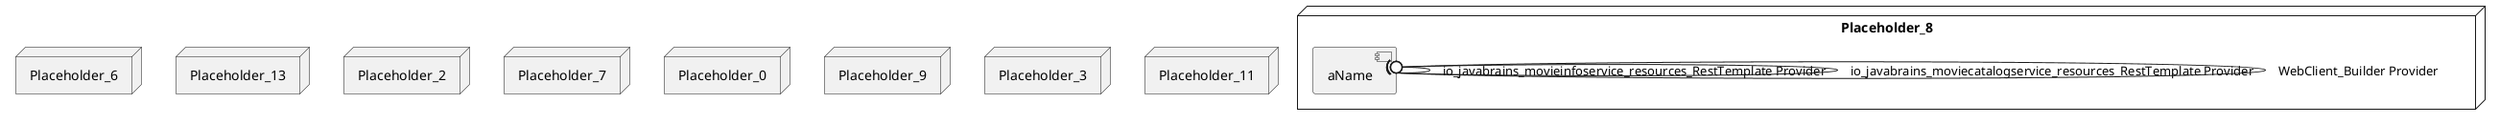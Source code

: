 @startuml
skinparam fixCircleLabelOverlapping true
node Placeholder_8 {
[aName] [[koushikkothagal-spring-boot-microservices-workshop.system#_q02x4btpEe6NFo6ejmMMWQ]]
}
node Placeholder_6 {
[aName] [[koushikkothagal-spring-boot-microservices-workshop.system#_q02x4btpEe6NFo6ejmMMWQ]]
}
node Placeholder_13 {
[aName] [[koushikkothagal-spring-boot-microservices-workshop.system#_q02x4btpEe6NFo6ejmMMWQ]]
}
node Placeholder_2 {
[aName] [[koushikkothagal-spring-boot-microservices-workshop.system#_q02x4btpEe6NFo6ejmMMWQ]]
}
node Placeholder_7 {
[aName] [[koushikkothagal-spring-boot-microservices-workshop.system#_q02x4btpEe6NFo6ejmMMWQ]]
}
node Placeholder_0 {
[aName] [[koushikkothagal-spring-boot-microservices-workshop.system#_q02x4btpEe6NFo6ejmMMWQ]]
}
node Placeholder_9 {
[aName] [[koushikkothagal-spring-boot-microservices-workshop.system#_q02x4btpEe6NFo6ejmMMWQ]]
}
node Placeholder_3 {
[aName] [[koushikkothagal-spring-boot-microservices-workshop.system#_q02x4btpEe6NFo6ejmMMWQ]]
}
node Placeholder_11 {
[aName] [[koushikkothagal-spring-boot-microservices-workshop.system#_q02x4btpEe6NFo6ejmMMWQ]]
}
[aName] -(0- [aName] : io_javabrains_movieinfoservice_resources_RestTemplate Provider
[aName] -(0- [aName] : io_javabrains_moviecatalogservice_resources_RestTemplate Provider
[aName] -(0- [aName] : WebClient_Builder Provider

@enduml
